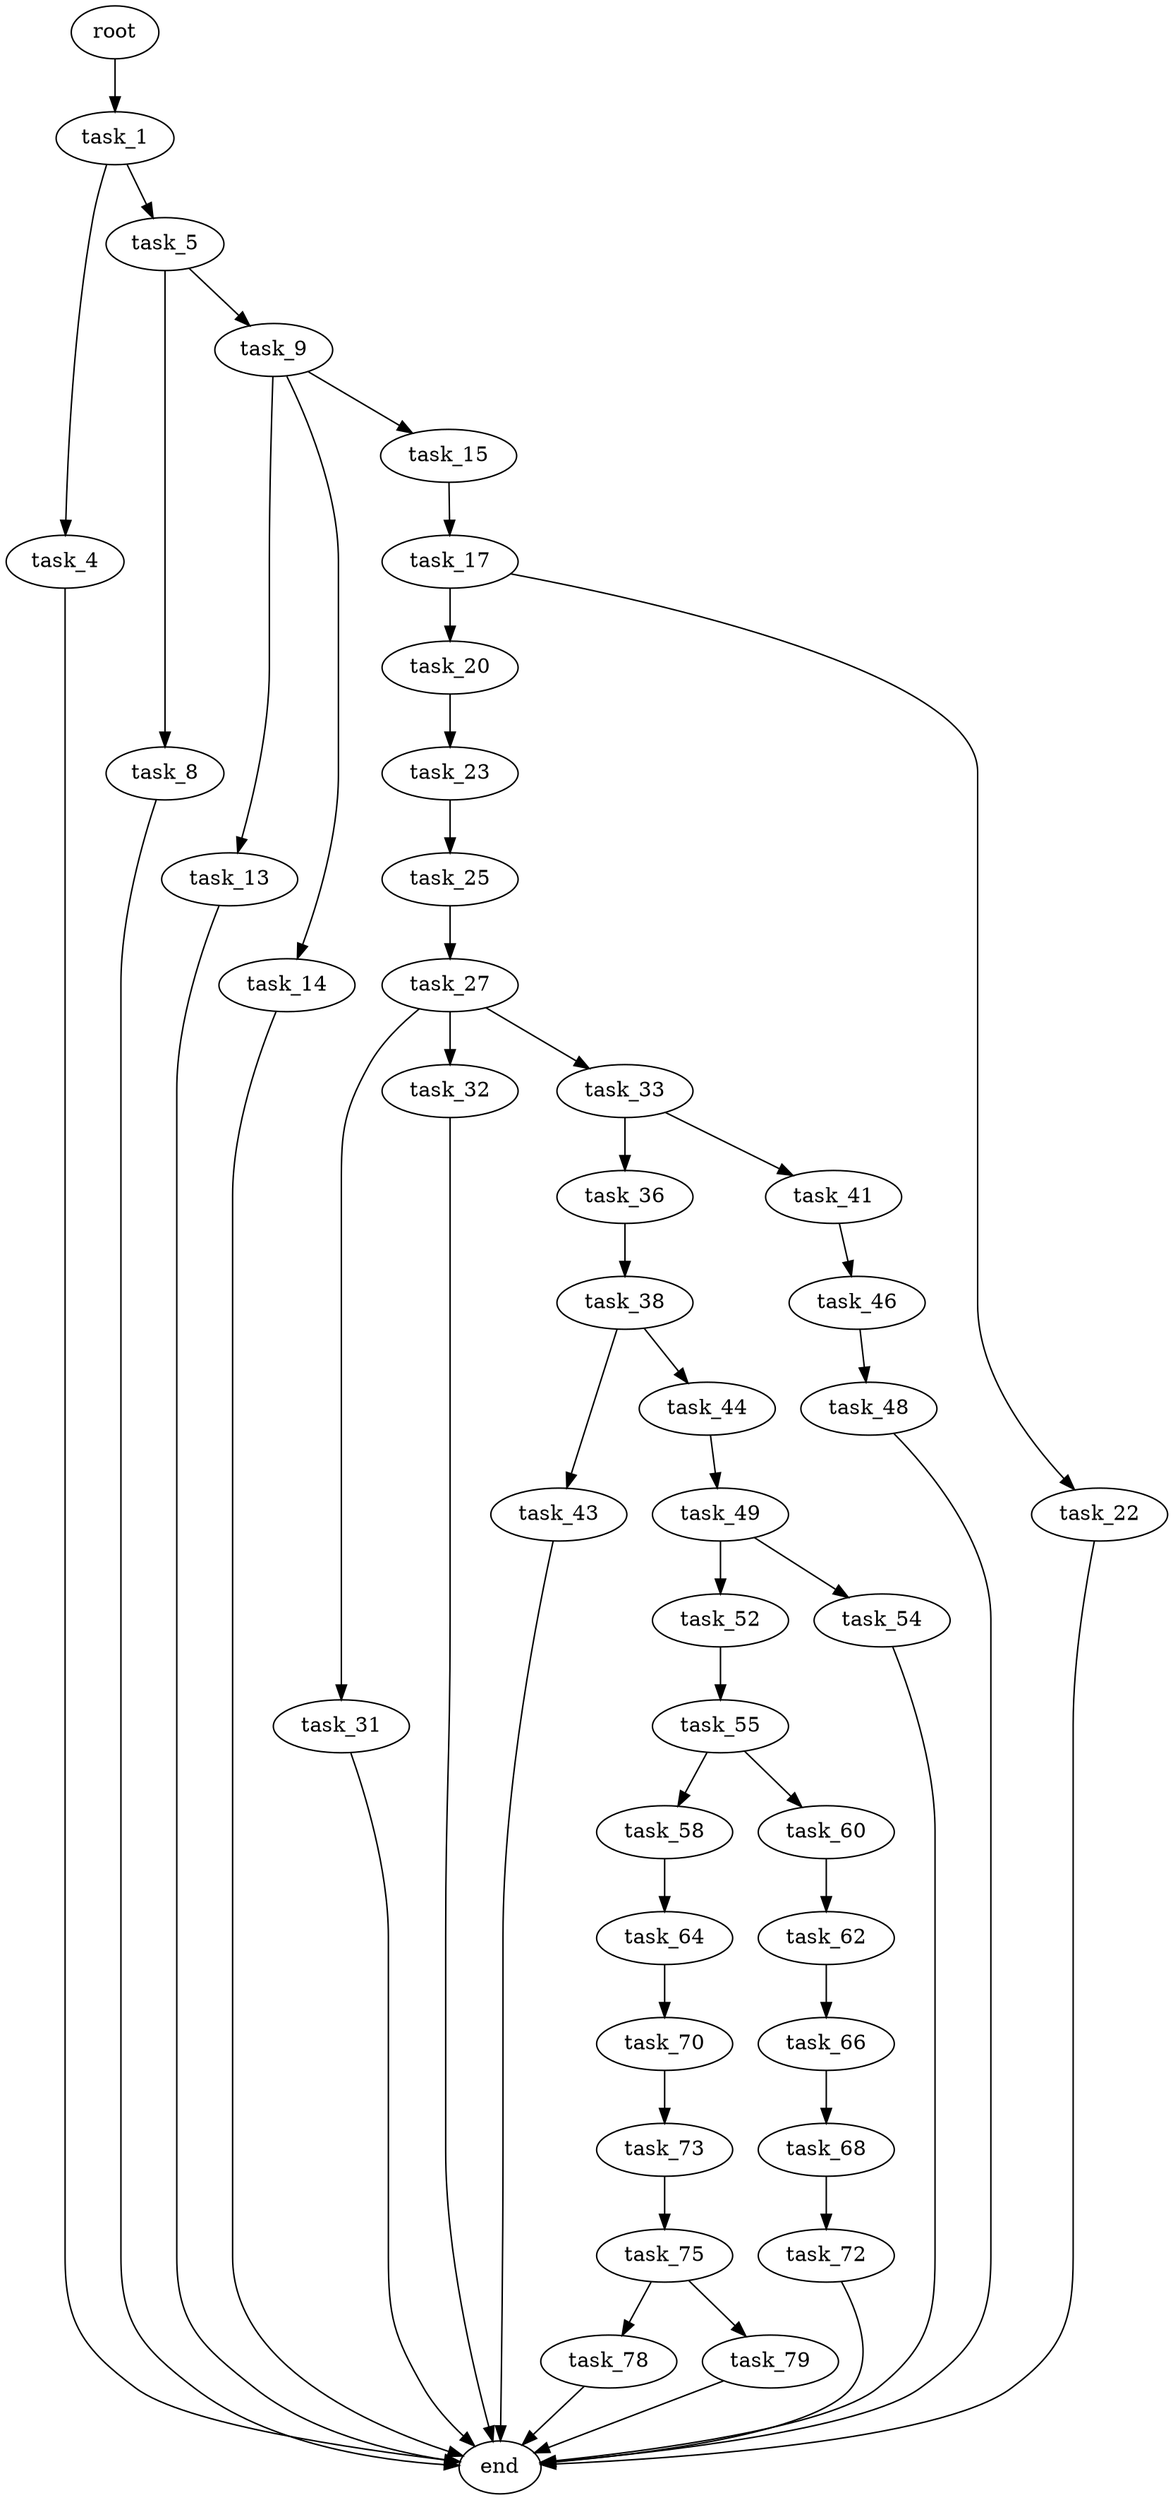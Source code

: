 digraph G {
  root [size="0.000000"];
  task_1 [size="13916804708.000000"];
  task_4 [size="546013629720.000000"];
  task_5 [size="38525912584.000000"];
  end [size="0.000000"];
  task_8 [size="18642957077.000000"];
  task_9 [size="191196205980.000000"];
  task_13 [size="7058479823.000000"];
  task_14 [size="151962630396.000000"];
  task_15 [size="633040009330.000000"];
  task_17 [size="28175277290.000000"];
  task_20 [size="134217728000.000000"];
  task_22 [size="32256868396.000000"];
  task_23 [size="782757789696.000000"];
  task_25 [size="8798655758.000000"];
  task_27 [size="368293445632.000000"];
  task_31 [size="1443482038.000000"];
  task_32 [size="68719476736.000000"];
  task_33 [size="23860313519.000000"];
  task_36 [size="373352870469.000000"];
  task_41 [size="549755813888.000000"];
  task_38 [size="134217728000.000000"];
  task_43 [size="3425080517.000000"];
  task_44 [size="549755813888.000000"];
  task_46 [size="22707976739.000000"];
  task_49 [size="22981543114.000000"];
  task_48 [size="79692157454.000000"];
  task_52 [size="782757789696.000000"];
  task_54 [size="730139926.000000"];
  task_55 [size="8589934592.000000"];
  task_58 [size="68719476736.000000"];
  task_60 [size="3002031089.000000"];
  task_64 [size="1073741824000.000000"];
  task_62 [size="216334890502.000000"];
  task_66 [size="45164489876.000000"];
  task_70 [size="8589934592.000000"];
  task_68 [size="19818838316.000000"];
  task_72 [size="7353638234.000000"];
  task_73 [size="535839428230.000000"];
  task_75 [size="28991029248.000000"];
  task_78 [size="948437941954.000000"];
  task_79 [size="27751440992.000000"];

  root -> task_1 [size="1.000000"];
  task_1 -> task_4 [size="301989888.000000"];
  task_1 -> task_5 [size="301989888.000000"];
  task_4 -> end [size="1.000000"];
  task_5 -> task_8 [size="33554432.000000"];
  task_5 -> task_9 [size="33554432.000000"];
  task_8 -> end [size="1.000000"];
  task_9 -> task_13 [size="134217728.000000"];
  task_9 -> task_14 [size="134217728.000000"];
  task_9 -> task_15 [size="134217728.000000"];
  task_13 -> end [size="1.000000"];
  task_14 -> end [size="1.000000"];
  task_15 -> task_17 [size="679477248.000000"];
  task_17 -> task_20 [size="679477248.000000"];
  task_17 -> task_22 [size="679477248.000000"];
  task_20 -> task_23 [size="209715200.000000"];
  task_22 -> end [size="1.000000"];
  task_23 -> task_25 [size="679477248.000000"];
  task_25 -> task_27 [size="411041792.000000"];
  task_27 -> task_31 [size="411041792.000000"];
  task_27 -> task_32 [size="411041792.000000"];
  task_27 -> task_33 [size="411041792.000000"];
  task_31 -> end [size="1.000000"];
  task_32 -> end [size="1.000000"];
  task_33 -> task_36 [size="75497472.000000"];
  task_33 -> task_41 [size="75497472.000000"];
  task_36 -> task_38 [size="679477248.000000"];
  task_41 -> task_46 [size="536870912.000000"];
  task_38 -> task_43 [size="209715200.000000"];
  task_38 -> task_44 [size="209715200.000000"];
  task_43 -> end [size="1.000000"];
  task_44 -> task_49 [size="536870912.000000"];
  task_46 -> task_48 [size="33554432.000000"];
  task_49 -> task_52 [size="679477248.000000"];
  task_49 -> task_54 [size="679477248.000000"];
  task_48 -> end [size="1.000000"];
  task_52 -> task_55 [size="679477248.000000"];
  task_54 -> end [size="1.000000"];
  task_55 -> task_58 [size="33554432.000000"];
  task_55 -> task_60 [size="33554432.000000"];
  task_58 -> task_64 [size="134217728.000000"];
  task_60 -> task_62 [size="134217728.000000"];
  task_64 -> task_70 [size="838860800.000000"];
  task_62 -> task_66 [size="301989888.000000"];
  task_66 -> task_68 [size="33554432.000000"];
  task_70 -> task_73 [size="33554432.000000"];
  task_68 -> task_72 [size="838860800.000000"];
  task_72 -> end [size="1.000000"];
  task_73 -> task_75 [size="411041792.000000"];
  task_75 -> task_78 [size="75497472.000000"];
  task_75 -> task_79 [size="75497472.000000"];
  task_78 -> end [size="1.000000"];
  task_79 -> end [size="1.000000"];
}
